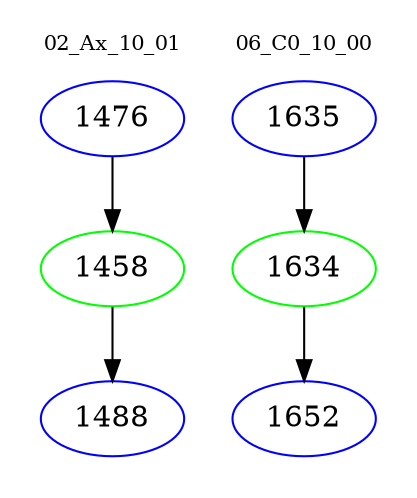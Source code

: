 digraph{
subgraph cluster_0 {
color = white
label = "02_Ax_10_01";
fontsize=10;
T0_1476 [label="1476", color="blue"]
T0_1476 -> T0_1458 [color="black"]
T0_1458 [label="1458", color="green"]
T0_1458 -> T0_1488 [color="black"]
T0_1488 [label="1488", color="blue"]
}
subgraph cluster_1 {
color = white
label = "06_C0_10_00";
fontsize=10;
T1_1635 [label="1635", color="blue"]
T1_1635 -> T1_1634 [color="black"]
T1_1634 [label="1634", color="green"]
T1_1634 -> T1_1652 [color="black"]
T1_1652 [label="1652", color="blue"]
}
}
